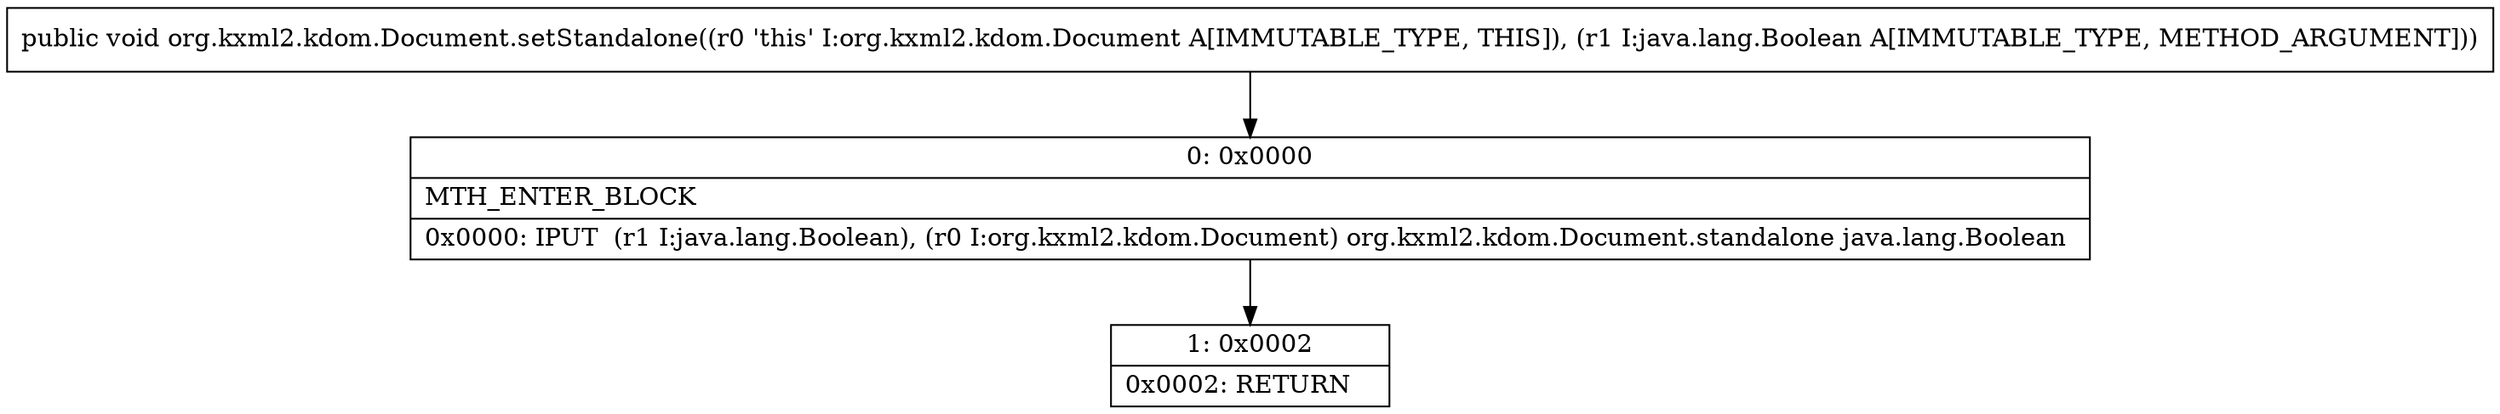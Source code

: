 digraph "CFG fororg.kxml2.kdom.Document.setStandalone(Ljava\/lang\/Boolean;)V" {
Node_0 [shape=record,label="{0\:\ 0x0000|MTH_ENTER_BLOCK\l|0x0000: IPUT  (r1 I:java.lang.Boolean), (r0 I:org.kxml2.kdom.Document) org.kxml2.kdom.Document.standalone java.lang.Boolean \l}"];
Node_1 [shape=record,label="{1\:\ 0x0002|0x0002: RETURN   \l}"];
MethodNode[shape=record,label="{public void org.kxml2.kdom.Document.setStandalone((r0 'this' I:org.kxml2.kdom.Document A[IMMUTABLE_TYPE, THIS]), (r1 I:java.lang.Boolean A[IMMUTABLE_TYPE, METHOD_ARGUMENT])) }"];
MethodNode -> Node_0;
Node_0 -> Node_1;
}

